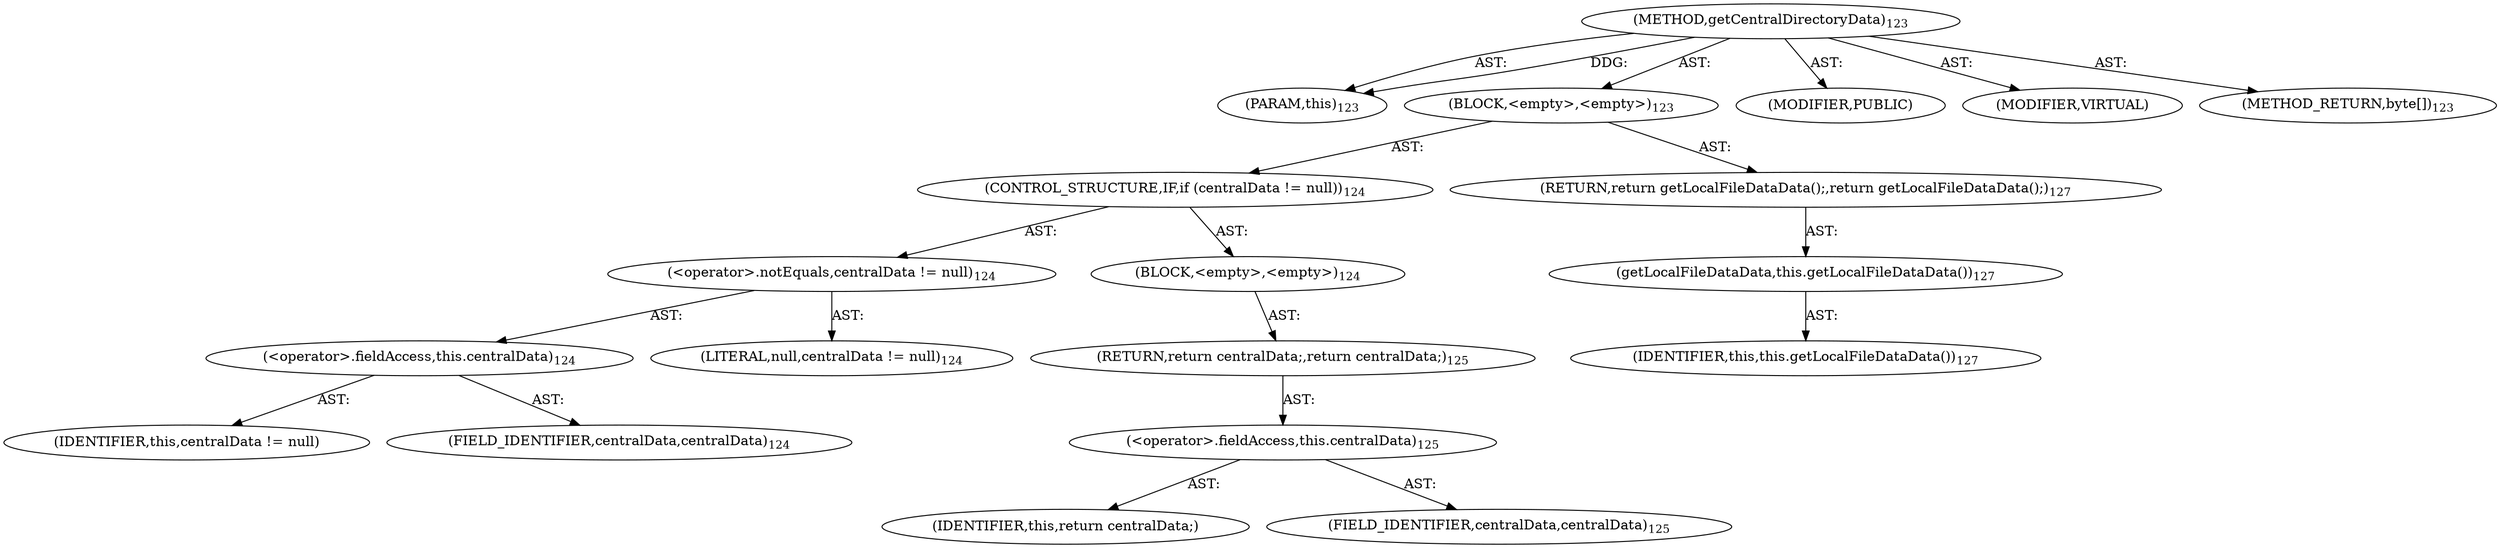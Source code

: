 digraph "getCentralDirectoryData" {  
"111669149703" [label = <(METHOD,getCentralDirectoryData)<SUB>123</SUB>> ]
"115964116994" [label = <(PARAM,this)<SUB>123</SUB>> ]
"25769803786" [label = <(BLOCK,&lt;empty&gt;,&lt;empty&gt;)<SUB>123</SUB>> ]
"47244640257" [label = <(CONTROL_STRUCTURE,IF,if (centralData != null))<SUB>124</SUB>> ]
"30064771093" [label = <(&lt;operator&gt;.notEquals,centralData != null)<SUB>124</SUB>> ]
"30064771094" [label = <(&lt;operator&gt;.fieldAccess,this.centralData)<SUB>124</SUB>> ]
"68719476756" [label = <(IDENTIFIER,this,centralData != null)> ]
"55834574858" [label = <(FIELD_IDENTIFIER,centralData,centralData)<SUB>124</SUB>> ]
"90194313217" [label = <(LITERAL,null,centralData != null)<SUB>124</SUB>> ]
"25769803787" [label = <(BLOCK,&lt;empty&gt;,&lt;empty&gt;)<SUB>124</SUB>> ]
"146028888069" [label = <(RETURN,return centralData;,return centralData;)<SUB>125</SUB>> ]
"30064771095" [label = <(&lt;operator&gt;.fieldAccess,this.centralData)<SUB>125</SUB>> ]
"68719476757" [label = <(IDENTIFIER,this,return centralData;)> ]
"55834574859" [label = <(FIELD_IDENTIFIER,centralData,centralData)<SUB>125</SUB>> ]
"146028888070" [label = <(RETURN,return getLocalFileDataData();,return getLocalFileDataData();)<SUB>127</SUB>> ]
"30064771096" [label = <(getLocalFileDataData,this.getLocalFileDataData())<SUB>127</SUB>> ]
"68719476738" [label = <(IDENTIFIER,this,this.getLocalFileDataData())<SUB>127</SUB>> ]
"133143986193" [label = <(MODIFIER,PUBLIC)> ]
"133143986194" [label = <(MODIFIER,VIRTUAL)> ]
"128849018887" [label = <(METHOD_RETURN,byte[])<SUB>123</SUB>> ]
  "111669149703" -> "115964116994"  [ label = "AST: "] 
  "111669149703" -> "25769803786"  [ label = "AST: "] 
  "111669149703" -> "133143986193"  [ label = "AST: "] 
  "111669149703" -> "133143986194"  [ label = "AST: "] 
  "111669149703" -> "128849018887"  [ label = "AST: "] 
  "25769803786" -> "47244640257"  [ label = "AST: "] 
  "25769803786" -> "146028888070"  [ label = "AST: "] 
  "47244640257" -> "30064771093"  [ label = "AST: "] 
  "47244640257" -> "25769803787"  [ label = "AST: "] 
  "30064771093" -> "30064771094"  [ label = "AST: "] 
  "30064771093" -> "90194313217"  [ label = "AST: "] 
  "30064771094" -> "68719476756"  [ label = "AST: "] 
  "30064771094" -> "55834574858"  [ label = "AST: "] 
  "25769803787" -> "146028888069"  [ label = "AST: "] 
  "146028888069" -> "30064771095"  [ label = "AST: "] 
  "30064771095" -> "68719476757"  [ label = "AST: "] 
  "30064771095" -> "55834574859"  [ label = "AST: "] 
  "146028888070" -> "30064771096"  [ label = "AST: "] 
  "30064771096" -> "68719476738"  [ label = "AST: "] 
  "111669149703" -> "115964116994"  [ label = "DDG: "] 
}
